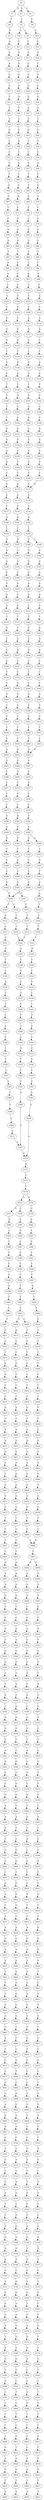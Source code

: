 strict digraph  {
	S0 -> S1 [ label = A ];
	S0 -> S2 [ label = C ];
	S0 -> S3 [ label = G ];
	S1 -> S4 [ label = T ];
	S2 -> S5 [ label = T ];
	S3 -> S6 [ label = T ];
	S4 -> S7 [ label = A ];
	S5 -> S8 [ label = A ];
	S5 -> S9 [ label = C ];
	S6 -> S10 [ label = G ];
	S7 -> S11 [ label = A ];
	S8 -> S12 [ label = C ];
	S9 -> S13 [ label = C ];
	S10 -> S14 [ label = C ];
	S11 -> S15 [ label = A ];
	S12 -> S16 [ label = G ];
	S13 -> S17 [ label = A ];
	S14 -> S18 [ label = A ];
	S15 -> S19 [ label = A ];
	S16 -> S20 [ label = A ];
	S17 -> S21 [ label = C ];
	S18 -> S22 [ label = C ];
	S19 -> S23 [ label = A ];
	S20 -> S24 [ label = G ];
	S21 -> S25 [ label = C ];
	S22 -> S26 [ label = G ];
	S23 -> S27 [ label = C ];
	S24 -> S28 [ label = A ];
	S25 -> S29 [ label = G ];
	S26 -> S30 [ label = C ];
	S27 -> S31 [ label = T ];
	S28 -> S32 [ label = A ];
	S29 -> S33 [ label = G ];
	S30 -> S34 [ label = G ];
	S31 -> S35 [ label = T ];
	S32 -> S36 [ label = C ];
	S33 -> S37 [ label = A ];
	S34 -> S38 [ label = G ];
	S35 -> S39 [ label = T ];
	S36 -> S40 [ label = T ];
	S37 -> S41 [ label = C ];
	S38 -> S42 [ label = T ];
	S39 -> S43 [ label = G ];
	S40 -> S44 [ label = G ];
	S41 -> S45 [ label = G ];
	S42 -> S46 [ label = G ];
	S43 -> S47 [ label = C ];
	S44 -> S48 [ label = G ];
	S45 -> S49 [ label = T ];
	S46 -> S50 [ label = C ];
	S47 -> S51 [ label = C ];
	S48 -> S52 [ label = C ];
	S49 -> S53 [ label = C ];
	S50 -> S54 [ label = C ];
	S51 -> S55 [ label = G ];
	S52 -> S56 [ label = G ];
	S53 -> S57 [ label = G ];
	S54 -> S58 [ label = G ];
	S55 -> S59 [ label = T ];
	S56 -> S60 [ label = C ];
	S57 -> S61 [ label = T ];
	S58 -> S62 [ label = C ];
	S59 -> S63 [ label = A ];
	S60 -> S64 [ label = A ];
	S61 -> S65 [ label = G ];
	S62 -> S66 [ label = A ];
	S63 -> S67 [ label = G ];
	S64 -> S68 [ label = G ];
	S65 -> S69 [ label = A ];
	S66 -> S70 [ label = A ];
	S67 -> S71 [ label = C ];
	S68 -> S72 [ label = C ];
	S69 -> S73 [ label = C ];
	S70 -> S74 [ label = C ];
	S71 -> S75 [ label = C ];
	S72 -> S76 [ label = G ];
	S73 -> S77 [ label = C ];
	S74 -> S78 [ label = C ];
	S75 -> S79 [ label = G ];
	S76 -> S80 [ label = G ];
	S77 -> S81 [ label = G ];
	S78 -> S82 [ label = A ];
	S79 -> S83 [ label = G ];
	S80 -> S84 [ label = G ];
	S81 -> S85 [ label = G ];
	S82 -> S86 [ label = G ];
	S83 -> S87 [ label = T ];
	S84 -> S88 [ label = T ];
	S85 -> S89 [ label = T ];
	S86 -> S90 [ label = T ];
	S87 -> S91 [ label = G ];
	S88 -> S92 [ label = G ];
	S89 -> S93 [ label = C ];
	S90 -> S94 [ label = C ];
	S91 -> S95 [ label = A ];
	S92 -> S96 [ label = C ];
	S93 -> S97 [ label = G ];
	S94 -> S98 [ label = G ];
	S95 -> S99 [ label = C ];
	S96 -> S100 [ label = C ];
	S97 -> S101 [ label = C ];
	S98 -> S102 [ label = C ];
	S99 -> S103 [ label = G ];
	S100 -> S104 [ label = G ];
	S101 -> S105 [ label = G ];
	S102 -> S106 [ label = G ];
	S103 -> S107 [ label = T ];
	S104 -> S108 [ label = C ];
	S105 -> S109 [ label = T ];
	S106 -> S110 [ label = C ];
	S107 -> S111 [ label = G ];
	S108 -> S112 [ label = C ];
	S109 -> S113 [ label = A ];
	S110 -> S114 [ label = A ];
	S111 -> S115 [ label = G ];
	S112 -> S116 [ label = G ];
	S113 -> S117 [ label = G ];
	S114 -> S118 [ label = G ];
	S115 -> S119 [ label = G ];
	S116 -> S120 [ label = G ];
	S117 -> S121 [ label = C ];
	S118 -> S122 [ label = C ];
	S119 -> S123 [ label = T ];
	S120 -> S124 [ label = T ];
	S121 -> S125 [ label = C ];
	S122 -> S126 [ label = C ];
	S123 -> S127 [ label = A ];
	S124 -> S128 [ label = G ];
	S125 -> S129 [ label = G ];
	S126 -> S130 [ label = G ];
	S127 -> S131 [ label = C ];
	S128 -> S132 [ label = G ];
	S129 -> S133 [ label = C ];
	S130 -> S134 [ label = G ];
	S131 -> S135 [ label = T ];
	S132 -> S136 [ label = T ];
	S133 -> S137 [ label = T ];
	S134 -> S138 [ label = T ];
	S135 -> S139 [ label = A ];
	S136 -> S140 [ label = G ];
	S137 -> S141 [ label = G ];
	S138 -> S142 [ label = G ];
	S139 -> S143 [ label = T ];
	S140 -> S144 [ label = G ];
	S141 -> S145 [ label = G ];
	S142 -> S146 [ label = G ];
	S143 -> S147 [ label = T ];
	S144 -> S148 [ label = A ];
	S145 -> S149 [ label = A ];
	S146 -> S150 [ label = A ];
	S147 -> S151 [ label = G ];
	S148 -> S152 [ label = A ];
	S149 -> S153 [ label = A ];
	S150 -> S154 [ label = A ];
	S151 -> S155 [ label = G ];
	S152 -> S156 [ label = C ];
	S153 -> S157 [ label = G ];
	S154 -> S158 [ label = G ];
	S155 -> S159 [ label = A ];
	S156 -> S160 [ label = C ];
	S157 -> S161 [ label = A ];
	S158 -> S162 [ label = A ];
	S159 -> S163 [ label = A ];
	S160 -> S164 [ label = T ];
	S161 -> S165 [ label = A ];
	S162 -> S166 [ label = A ];
	S163 -> S167 [ label = C ];
	S164 -> S168 [ label = C ];
	S165 -> S169 [ label = C ];
	S166 -> S170 [ label = C ];
	S167 -> S171 [ label = G ];
	S168 -> S172 [ label = G ];
	S169 -> S173 [ label = G ];
	S170 -> S173 [ label = G ];
	S171 -> S174 [ label = G ];
	S172 -> S175 [ label = G ];
	S173 -> S176 [ label = G ];
	S174 -> S177 [ label = T ];
	S175 -> S178 [ label = C ];
	S176 -> S179 [ label = C ];
	S177 -> S180 [ label = A ];
	S178 -> S181 [ label = A ];
	S179 -> S182 [ label = A ];
	S180 -> S183 [ label = C ];
	S181 -> S184 [ label = C ];
	S182 -> S185 [ label = C ];
	S183 -> S186 [ label = G ];
	S184 -> S187 [ label = G ];
	S185 -> S188 [ label = C ];
	S185 -> S189 [ label = T ];
	S186 -> S190 [ label = A ];
	S187 -> S191 [ label = C ];
	S188 -> S192 [ label = G ];
	S189 -> S193 [ label = G ];
	S190 -> S194 [ label = A ];
	S191 -> S195 [ label = G ];
	S192 -> S196 [ label = G ];
	S193 -> S197 [ label = G ];
	S194 -> S198 [ label = G ];
	S195 -> S199 [ label = C ];
	S196 -> S200 [ label = G ];
	S197 -> S201 [ label = G ];
	S198 -> S202 [ label = A ];
	S199 -> S203 [ label = G ];
	S200 -> S204 [ label = A ];
	S201 -> S205 [ label = A ];
	S202 -> S206 [ label = A ];
	S203 -> S207 [ label = C ];
	S204 -> S208 [ label = A ];
	S205 -> S209 [ label = A ];
	S206 -> S210 [ label = G ];
	S207 -> S211 [ label = G ];
	S208 -> S212 [ label = T ];
	S209 -> S213 [ label = C ];
	S210 -> S214 [ label = T ];
	S211 -> S215 [ label = T ];
	S212 -> S216 [ label = T ];
	S213 -> S217 [ label = T ];
	S214 -> S218 [ label = G ];
	S215 -> S219 [ label = C ];
	S216 -> S220 [ label = G ];
	S217 -> S221 [ label = G ];
	S218 -> S222 [ label = T ];
	S219 -> S223 [ label = G ];
	S220 -> S224 [ label = A ];
	S221 -> S225 [ label = G ];
	S222 -> S226 [ label = C ];
	S223 -> S227 [ label = A ];
	S224 -> S228 [ label = A ];
	S225 -> S229 [ label = A ];
	S226 -> S230 [ label = C ];
	S227 -> S231 [ label = C ];
	S228 -> S232 [ label = C ];
	S229 -> S233 [ label = C ];
	S230 -> S234 [ label = T ];
	S231 -> S235 [ label = G ];
	S232 -> S236 [ label = C ];
	S233 -> S237 [ label = C ];
	S234 -> S238 [ label = G ];
	S235 -> S239 [ label = C ];
	S236 -> S240 [ label = C ];
	S237 -> S241 [ label = C ];
	S238 -> S242 [ label = G ];
	S239 -> S243 [ label = G ];
	S240 -> S244 [ label = G ];
	S241 -> S245 [ label = G ];
	S242 -> S246 [ label = C ];
	S243 -> S247 [ label = C ];
	S244 -> S248 [ label = T ];
	S245 -> S249 [ label = T ];
	S246 -> S250 [ label = C ];
	S247 -> S251 [ label = C ];
	S248 -> S252 [ label = C ];
	S249 -> S253 [ label = C ];
	S250 -> S254 [ label = T ];
	S251 -> S255 [ label = T ];
	S252 -> S256 [ label = T ];
	S253 -> S257 [ label = T ];
	S254 -> S258 [ label = G ];
	S255 -> S259 [ label = C ];
	S256 -> S260 [ label = C ];
	S257 -> S261 [ label = C ];
	S258 -> S262 [ label = G ];
	S259 -> S263 [ label = G ];
	S260 -> S264 [ label = G ];
	S261 -> S264 [ label = G ];
	S262 -> S265 [ label = G ];
	S263 -> S266 [ label = G ];
	S264 -> S267 [ label = G ];
	S265 -> S268 [ label = T ];
	S266 -> S269 [ label = G ];
	S267 -> S270 [ label = C ];
	S268 -> S271 [ label = C ];
	S269 -> S272 [ label = C ];
	S270 -> S273 [ label = A ];
	S271 -> S274 [ label = C ];
	S272 -> S275 [ label = T ];
	S273 -> S276 [ label = C ];
	S274 -> S277 [ label = C ];
	S275 -> S278 [ label = C ];
	S276 -> S279 [ label = C ];
	S277 -> S280 [ label = G ];
	S278 -> S281 [ label = A ];
	S279 -> S282 [ label = G ];
	S280 -> S283 [ label = A ];
	S281 -> S284 [ label = C ];
	S282 -> S285 [ label = A ];
	S283 -> S286 [ label = G ];
	S284 -> S287 [ label = G ];
	S285 -> S288 [ label = G ];
	S285 -> S289 [ label = A ];
	S286 -> S290 [ label = T ];
	S287 -> S291 [ label = T ];
	S288 -> S292 [ label = T ];
	S289 -> S293 [ label = T ];
	S290 -> S294 [ label = C ];
	S291 -> S295 [ label = C ];
	S292 -> S296 [ label = C ];
	S293 -> S297 [ label = G ];
	S294 -> S298 [ label = C ];
	S295 -> S299 [ label = C ];
	S296 -> S300 [ label = C ];
	S297 -> S301 [ label = T ];
	S298 -> S302 [ label = A ];
	S299 -> S303 [ label = A ];
	S300 -> S304 [ label = A ];
	S301 -> S305 [ label = A ];
	S302 -> S306 [ label = G ];
	S303 -> S307 [ label = G ];
	S304 -> S306 [ label = G ];
	S305 -> S308 [ label = G ];
	S306 -> S309 [ label = T ];
	S306 -> S310 [ label = C ];
	S307 -> S311 [ label = C ];
	S308 -> S312 [ label = T ];
	S309 -> S313 [ label = A ];
	S310 -> S314 [ label = T ];
	S311 -> S315 [ label = T ];
	S312 -> S316 [ label = T ];
	S313 -> S317 [ label = G ];
	S314 -> S318 [ label = T ];
	S315 -> S319 [ label = T ];
	S316 -> S320 [ label = T ];
	S317 -> S321 [ label = G ];
	S318 -> S322 [ label = C ];
	S319 -> S322 [ label = C ];
	S320 -> S323 [ label = C ];
	S321 -> S324 [ label = G ];
	S322 -> S325 [ label = A ];
	S323 -> S326 [ label = A ];
	S324 -> S327 [ label = T ];
	S325 -> S328 [ label = C ];
	S326 -> S329 [ label = C ];
	S327 -> S330 [ label = C ];
	S328 -> S331 [ label = G ];
	S329 -> S332 [ label = T ];
	S330 -> S333 [ label = A ];
	S331 -> S334 [ label = C ];
	S332 -> S335 [ label = C ];
	S333 -> S336 [ label = C ];
	S334 -> S337 [ label = C ];
	S335 -> S338 [ label = C ];
	S336 -> S339 [ label = T ];
	S337 -> S340 [ label = C ];
	S338 -> S341 [ label = T ];
	S339 -> S342 [ label = C ];
	S340 -> S343 [ label = T ];
	S341 -> S344 [ label = T ];
	S342 -> S345 [ label = G ];
	S343 -> S346 [ label = T ];
	S344 -> S347 [ label = T ];
	S345 -> S348 [ label = C ];
	S346 -> S349 [ label = C ];
	S347 -> S350 [ label = C ];
	S348 -> S351 [ label = T ];
	S349 -> S352 [ label = A ];
	S350 -> S353 [ label = A ];
	S351 -> S354 [ label = T ];
	S352 -> S355 [ label = T ];
	S353 -> S356 [ label = T ];
	S354 -> S357 [ label = C ];
	S355 -> S358 [ label = C ];
	S356 -> S359 [ label = C ];
	S357 -> S360 [ label = A ];
	S358 -> S361 [ label = C ];
	S359 -> S362 [ label = C ];
	S360 -> S363 [ label = T ];
	S361 -> S364 [ label = A ];
	S362 -> S365 [ label = A ];
	S363 -> S366 [ label = C ];
	S364 -> S367 [ label = G ];
	S365 -> S368 [ label = G ];
	S366 -> S369 [ label = C ];
	S367 -> S370 [ label = A ];
	S368 -> S370 [ label = A ];
	S369 -> S371 [ label = A ];
	S370 -> S372 [ label = A ];
	S371 -> S367 [ label = G ];
	S372 -> S373 [ label = C ];
	S373 -> S374 [ label = C ];
	S374 -> S375 [ label = A ];
	S374 -> S376 [ label = G ];
	S375 -> S377 [ label = G ];
	S375 -> S378 [ label = C ];
	S376 -> S379 [ label = G ];
	S377 -> S380 [ label = A ];
	S378 -> S381 [ label = C ];
	S379 -> S382 [ label = A ];
	S380 -> S383 [ label = C ];
	S381 -> S384 [ label = A ];
	S382 -> S385 [ label = C ];
	S383 -> S386 [ label = T ];
	S384 -> S387 [ label = C ];
	S385 -> S388 [ label = G ];
	S386 -> S389 [ label = C ];
	S387 -> S390 [ label = C ];
	S388 -> S391 [ label = C ];
	S389 -> S392 [ label = C ];
	S390 -> S393 [ label = C ];
	S391 -> S394 [ label = C ];
	S392 -> S395 [ label = C ];
	S393 -> S396 [ label = C ];
	S394 -> S397 [ label = C ];
	S395 -> S398 [ label = A ];
	S396 -> S399 [ label = T ];
	S397 -> S400 [ label = A ];
	S398 -> S401 [ label = T ];
	S399 -> S402 [ label = T ];
	S400 -> S403 [ label = T ];
	S401 -> S404 [ label = C ];
	S402 -> S405 [ label = C ];
	S403 -> S406 [ label = C ];
	S404 -> S407 [ label = T ];
	S405 -> S408 [ label = C ];
	S405 -> S409 [ label = G ];
	S406 -> S410 [ label = G ];
	S407 -> S411 [ label = G ];
	S408 -> S412 [ label = T ];
	S409 -> S413 [ label = A ];
	S410 -> S414 [ label = T ];
	S411 -> S415 [ label = C ];
	S412 -> S416 [ label = G ];
	S413 -> S417 [ label = T ];
	S414 -> S418 [ label = C ];
	S415 -> S419 [ label = C ];
	S416 -> S420 [ label = T ];
	S417 -> S421 [ label = C ];
	S418 -> S422 [ label = C ];
	S419 -> S423 [ label = A ];
	S420 -> S424 [ label = C ];
	S421 -> S425 [ label = G ];
	S422 -> S426 [ label = T ];
	S423 -> S427 [ label = G ];
	S424 -> S428 [ label = C ];
	S425 -> S429 [ label = T ];
	S426 -> S430 [ label = C ];
	S427 -> S431 [ label = T ];
	S428 -> S432 [ label = T ];
	S429 -> S433 [ label = T ];
	S430 -> S434 [ label = T ];
	S431 -> S435 [ label = C ];
	S432 -> S436 [ label = T ];
	S433 -> S437 [ label = T ];
	S434 -> S438 [ label = T ];
	S435 -> S439 [ label = G ];
	S436 -> S440 [ label = G ];
	S437 -> S441 [ label = G ];
	S438 -> S442 [ label = C ];
	S439 -> S443 [ label = T ];
	S440 -> S444 [ label = T ];
	S441 -> S445 [ label = T ];
	S442 -> S446 [ label = T ];
	S443 -> S447 [ label = A ];
	S444 -> S448 [ label = A ];
	S445 -> S449 [ label = A ];
	S446 -> S450 [ label = C ];
	S447 -> S451 [ label = A ];
	S448 -> S452 [ label = G ];
	S449 -> S453 [ label = G ];
	S450 -> S454 [ label = G ];
	S451 -> S455 [ label = G ];
	S452 -> S456 [ label = G ];
	S453 -> S457 [ label = G ];
	S454 -> S458 [ label = G ];
	S455 -> S459 [ label = A ];
	S456 -> S460 [ label = A ];
	S457 -> S461 [ label = A ];
	S458 -> S462 [ label = A ];
	S459 -> S463 [ label = C ];
	S460 -> S464 [ label = G ];
	S461 -> S465 [ label = A ];
	S462 -> S466 [ label = G ];
	S463 -> S467 [ label = G ];
	S464 -> S468 [ label = A ];
	S465 -> S469 [ label = A ];
	S466 -> S470 [ label = A ];
	S467 -> S471 [ label = G ];
	S468 -> S472 [ label = G ];
	S469 -> S473 [ label = G ];
	S470 -> S474 [ label = G ];
	S471 -> S475 [ label = C ];
	S472 -> S476 [ label = G ];
	S473 -> S477 [ label = G ];
	S474 -> S478 [ label = G ];
	S475 -> S479 [ label = T ];
	S476 -> S480 [ label = T ];
	S477 -> S481 [ label = T ];
	S478 -> S482 [ label = T ];
	S479 -> S483 [ label = C ];
	S480 -> S484 [ label = C ];
	S481 -> S485 [ label = C ];
	S482 -> S486 [ label = C ];
	S483 -> S487 [ label = T ];
	S484 -> S488 [ label = C ];
	S485 -> S489 [ label = C ];
	S486 -> S488 [ label = C ];
	S487 -> S490 [ label = C ];
	S488 -> S491 [ label = C ];
	S489 -> S492 [ label = C ];
	S490 -> S493 [ label = G ];
	S491 -> S494 [ label = A ];
	S491 -> S495 [ label = G ];
	S492 -> S496 [ label = G ];
	S493 -> S497 [ label = A ];
	S494 -> S498 [ label = G ];
	S495 -> S499 [ label = G ];
	S496 -> S500 [ label = A ];
	S497 -> S501 [ label = A ];
	S498 -> S502 [ label = A ];
	S499 -> S503 [ label = A ];
	S500 -> S504 [ label = A ];
	S501 -> S505 [ label = G ];
	S502 -> S506 [ label = G ];
	S503 -> S507 [ label = G ];
	S504 -> S508 [ label = G ];
	S505 -> S509 [ label = T ];
	S506 -> S510 [ label = C ];
	S507 -> S511 [ label = G ];
	S508 -> S512 [ label = T ];
	S509 -> S513 [ label = C ];
	S510 -> S514 [ label = C ];
	S511 -> S515 [ label = C ];
	S512 -> S516 [ label = C ];
	S513 -> S517 [ label = G ];
	S514 -> S518 [ label = A ];
	S515 -> S519 [ label = G ];
	S516 -> S520 [ label = G ];
	S517 -> S521 [ label = C ];
	S518 -> S522 [ label = C ];
	S519 -> S523 [ label = T ];
	S520 -> S524 [ label = A ];
	S521 -> S525 [ label = G ];
	S522 -> S526 [ label = G ];
	S523 -> S527 [ label = G ];
	S524 -> S528 [ label = G ];
	S525 -> S529 [ label = G ];
	S526 -> S530 [ label = G ];
	S527 -> S531 [ label = G ];
	S528 -> S532 [ label = G ];
	S529 -> S533 [ label = C ];
	S530 -> S534 [ label = T ];
	S531 -> S535 [ label = T ];
	S532 -> S536 [ label = T ];
	S533 -> S537 [ label = T ];
	S534 -> S538 [ label = T ];
	S535 -> S539 [ label = A ];
	S536 -> S540 [ label = A ];
	S537 -> S541 [ label = A ];
	S538 -> S542 [ label = A ];
	S539 -> S543 [ label = T ];
	S540 -> S544 [ label = T ];
	S541 -> S545 [ label = T ];
	S542 -> S546 [ label = C ];
	S543 -> S547 [ label = G ];
	S544 -> S548 [ label = A ];
	S545 -> S549 [ label = A ];
	S546 -> S550 [ label = T ];
	S547 -> S551 [ label = A ];
	S548 -> S552 [ label = A ];
	S549 -> S553 [ label = G ];
	S550 -> S554 [ label = G ];
	S551 -> S555 [ label = G ];
	S552 -> S556 [ label = G ];
	S553 -> S557 [ label = T ];
	S554 -> S558 [ label = C ];
	S555 -> S559 [ label = C ];
	S556 -> S560 [ label = T ];
	S557 -> S561 [ label = A ];
	S558 -> S562 [ label = A ];
	S559 -> S563 [ label = G ];
	S560 -> S564 [ label = C ];
	S561 -> S565 [ label = G ];
	S562 -> S566 [ label = G ];
	S563 -> S567 [ label = G ];
	S564 -> S568 [ label = G ];
	S565 -> S569 [ label = C ];
	S566 -> S570 [ label = A ];
	S567 -> S571 [ label = T ];
	S568 -> S572 [ label = T ];
	S569 -> S573 [ label = C ];
	S570 -> S574 [ label = C ];
	S571 -> S575 [ label = C ];
	S572 -> S576 [ label = G ];
	S573 -> S577 [ label = G ];
	S574 -> S578 [ label = G ];
	S575 -> S579 [ label = G ];
	S576 -> S580 [ label = G ];
	S577 -> S581 [ label = A ];
	S578 -> S582 [ label = G ];
	S579 -> S583 [ label = C ];
	S580 -> S584 [ label = T ];
	S581 -> S585 [ label = A ];
	S582 -> S586 [ label = A ];
	S583 -> S587 [ label = A ];
	S584 -> S588 [ label = A ];
	S585 -> S589 [ label = A ];
	S586 -> S590 [ label = C ];
	S587 -> S591 [ label = C ];
	S588 -> S592 [ label = C ];
	S589 -> S593 [ label = C ];
	S590 -> S594 [ label = A ];
	S591 -> S595 [ label = G ];
	S592 -> S596 [ label = C ];
	S593 -> S597 [ label = C ];
	S594 -> S598 [ label = C ];
	S595 -> S599 [ label = C ];
	S596 -> S600 [ label = G ];
	S597 -> S601 [ label = C ];
	S598 -> S602 [ label = A ];
	S599 -> S603 [ label = G ];
	S600 -> S604 [ label = G ];
	S601 -> S605 [ label = C ];
	S602 -> S606 [ label = C ];
	S603 -> S607 [ label = C ];
	S604 -> S608 [ label = T ];
	S605 -> S609 [ label = G ];
	S606 -> S610 [ label = C ];
	S607 -> S611 [ label = G ];
	S608 -> S612 [ label = G ];
	S609 -> S613 [ label = A ];
	S610 -> S614 [ label = T ];
	S611 -> S615 [ label = G ];
	S612 -> S616 [ label = G ];
	S613 -> S617 [ label = C ];
	S614 -> S618 [ label = C ];
	S615 -> S619 [ label = C ];
	S616 -> S620 [ label = T ];
	S617 -> S621 [ label = T ];
	S618 -> S622 [ label = T ];
	S619 -> S623 [ label = T ];
	S620 -> S624 [ label = T ];
	S621 -> S625 [ label = A ];
	S622 -> S626 [ label = A ];
	S623 -> S627 [ label = G ];
	S624 -> S628 [ label = A ];
	S625 -> S629 [ label = G ];
	S626 -> S630 [ label = G ];
	S627 -> S631 [ label = G ];
	S628 -> S632 [ label = G ];
	S629 -> S633 [ label = A ];
	S630 -> S634 [ label = A ];
	S631 -> S635 [ label = A ];
	S632 -> S636 [ label = A ];
	S633 -> S637 [ label = A ];
	S634 -> S638 [ label = A ];
	S635 -> S639 [ label = A ];
	S636 -> S640 [ label = A ];
	S637 -> S641 [ label = T ];
	S638 -> S642 [ label = C ];
	S639 -> S643 [ label = T ];
	S640 -> S644 [ label = G ];
	S641 -> S645 [ label = C ];
	S642 -> S646 [ label = G ];
	S643 -> S647 [ label = G ];
	S644 -> S648 [ label = G ];
	S645 -> S649 [ label = G ];
	S646 -> S650 [ label = A ];
	S647 -> S651 [ label = G ];
	S648 -> S652 [ label = G ];
	S649 -> S653 [ label = G ];
	S650 -> S654 [ label = G ];
	S651 -> S655 [ label = G ];
	S652 -> S656 [ label = G ];
	S653 -> S657 [ label = G ];
	S654 -> S658 [ label = G ];
	S655 -> S659 [ label = G ];
	S656 -> S660 [ label = G ];
	S657 -> S661 [ label = T ];
	S658 -> S662 [ label = T ];
	S659 -> S663 [ label = T ];
	S660 -> S664 [ label = T ];
	S661 -> S665 [ label = A ];
	S662 -> S666 [ label = G ];
	S663 -> S667 [ label = C ];
	S664 -> S668 [ label = C ];
	S665 -> S669 [ label = T ];
	S666 -> S670 [ label = T ];
	S667 -> S671 [ label = C ];
	S668 -> S672 [ label = C ];
	S669 -> S673 [ label = C ];
	S670 -> S674 [ label = C ];
	S671 -> S675 [ label = G ];
	S672 -> S676 [ label = G ];
	S673 -> S677 [ label = C ];
	S674 -> S678 [ label = C ];
	S675 -> S679 [ label = C ];
	S676 -> S680 [ label = T ];
	S677 -> S681 [ label = C ];
	S678 -> S682 [ label = C ];
	S679 -> S683 [ label = C ];
	S680 -> S684 [ label = C ];
	S681 -> S685 [ label = G ];
	S682 -> S686 [ label = T ];
	S683 -> S687 [ label = G ];
	S684 -> S688 [ label = G ];
	S685 -> S689 [ label = A ];
	S686 -> S690 [ label = G ];
	S687 -> S691 [ label = G ];
	S688 -> S692 [ label = G ];
	S689 -> S693 [ label = A ];
	S690 -> S694 [ label = T ];
	S691 -> S695 [ label = A ];
	S692 -> S696 [ label = A ];
	S693 -> S697 [ label = A ];
	S694 -> S698 [ label = C ];
	S695 -> S699 [ label = A ];
	S696 -> S700 [ label = A ];
	S697 -> S701 [ label = G ];
	S698 -> S702 [ label = C ];
	S699 -> S703 [ label = C ];
	S700 -> S704 [ label = C ];
	S701 -> S705 [ label = T ];
	S702 -> S706 [ label = T ];
	S703 -> S707 [ label = T ];
	S704 -> S708 [ label = T ];
	S705 -> S709 [ label = G ];
	S706 -> S710 [ label = A ];
	S707 -> S711 [ label = G ];
	S708 -> S712 [ label = A ];
	S709 -> S713 [ label = T ];
	S710 -> S714 [ label = C ];
	S711 -> S715 [ label = C ];
	S712 -> S716 [ label = C ];
	S713 -> S717 [ label = C ];
	S714 -> S718 [ label = T ];
	S715 -> S719 [ label = A ];
	S716 -> S720 [ label = A ];
	S717 -> S721 [ label = G ];
	S718 -> S722 [ label = A ];
	S719 -> S723 [ label = A ];
	S720 -> S724 [ label = A ];
	S721 -> S725 [ label = T ];
	S722 -> S726 [ label = C ];
	S723 -> S727 [ label = C ];
	S724 -> S728 [ label = C ];
	S725 -> S729 [ label = C ];
	S726 -> S730 [ label = C ];
	S727 -> S731 [ label = C ];
	S728 -> S732 [ label = G ];
	S729 -> S733 [ label = G ];
	S730 -> S734 [ label = A ];
	S731 -> S735 [ label = A ];
	S732 -> S736 [ label = A ];
	S733 -> S737 [ label = G ];
	S734 -> S738 [ label = G ];
	S735 -> S739 [ label = G ];
	S736 -> S740 [ label = A ];
	S737 -> S741 [ label = A ];
	S738 -> S742 [ label = G ];
	S739 -> S743 [ label = A ];
	S740 -> S744 [ label = A ];
	S741 -> S745 [ label = A ];
	S742 -> S746 [ label = A ];
	S743 -> S747 [ label = A ];
	S744 -> S748 [ label = A ];
	S745 -> S749 [ label = C ];
	S746 -> S750 [ label = G ];
	S747 -> S751 [ label = C ];
	S748 -> S752 [ label = C ];
	S749 -> S753 [ label = A ];
	S750 -> S754 [ label = A ];
	S751 -> S755 [ label = A ];
	S752 -> S756 [ label = A ];
	S753 -> S757 [ label = G ];
	S754 -> S758 [ label = G ];
	S755 -> S759 [ label = G ];
	S756 -> S760 [ label = G ];
	S757 -> S761 [ label = G ];
	S758 -> S762 [ label = T ];
	S759 -> S763 [ label = C ];
	S760 -> S764 [ label = A ];
	S761 -> S765 [ label = A ];
	S762 -> S766 [ label = C ];
	S763 -> S767 [ label = C ];
	S764 -> S768 [ label = A ];
	S765 -> S769 [ label = A ];
	S766 -> S770 [ label = A ];
	S767 -> S771 [ label = G ];
	S768 -> S772 [ label = G ];
	S769 -> S773 [ label = T ];
	S770 -> S774 [ label = G ];
	S771 -> S775 [ label = T ];
	S772 -> S776 [ label = G ];
	S773 -> S777 [ label = A ];
	S774 -> S778 [ label = G ];
	S775 -> S779 [ label = C ];
	S776 -> S780 [ label = G ];
	S777 -> S781 [ label = G ];
	S778 -> S782 [ label = A ];
	S779 -> S783 [ label = C ];
	S780 -> S784 [ label = G ];
	S781 -> S785 [ label = T ];
	S782 -> S786 [ label = C ];
	S783 -> S787 [ label = T ];
	S784 -> S788 [ label = T ];
	S785 -> S789 [ label = C ];
	S786 -> S790 [ label = C ];
	S787 -> S791 [ label = C ];
	S788 -> S792 [ label = C ];
	S789 -> S793 [ label = T ];
	S790 -> S794 [ label = A ];
	S791 -> S795 [ label = T ];
	S792 -> S796 [ label = T ];
	S793 -> S797 [ label = C ];
	S794 -> S798 [ label = G ];
	S795 -> S799 [ label = G ];
	S796 -> S800 [ label = C ];
	S797 -> S801 [ label = T ];
	S798 -> S802 [ label = T ];
	S799 -> S803 [ label = T ];
	S800 -> S804 [ label = T ];
	S801 -> S805 [ label = C ];
	S802 -> S806 [ label = C ];
	S803 -> S807 [ label = C ];
	S804 -> S808 [ label = C ];
	S805 -> S809 [ label = T ];
	S806 -> S810 [ label = T ];
	S807 -> S811 [ label = G ];
	S808 -> S812 [ label = G ];
	S809 -> S813 [ label = G ];
	S810 -> S814 [ label = C ];
	S811 -> S815 [ label = T ];
	S812 -> S816 [ label = T ];
	S813 -> S817 [ label = A ];
	S814 -> S818 [ label = T ];
	S815 -> S819 [ label = G ];
	S816 -> S820 [ label = G ];
	S817 -> S821 [ label = G ];
	S818 -> S822 [ label = G ];
	S819 -> S823 [ label = G ];
	S820 -> S824 [ label = G ];
	S821 -> S825 [ label = T ];
	S822 -> S826 [ label = T ];
	S823 -> S827 [ label = T ];
	S824 -> S828 [ label = T ];
	S825 -> S829 [ label = A ];
	S826 -> S830 [ label = A ];
	S827 -> S831 [ label = A ];
	S828 -> S832 [ label = A ];
}
